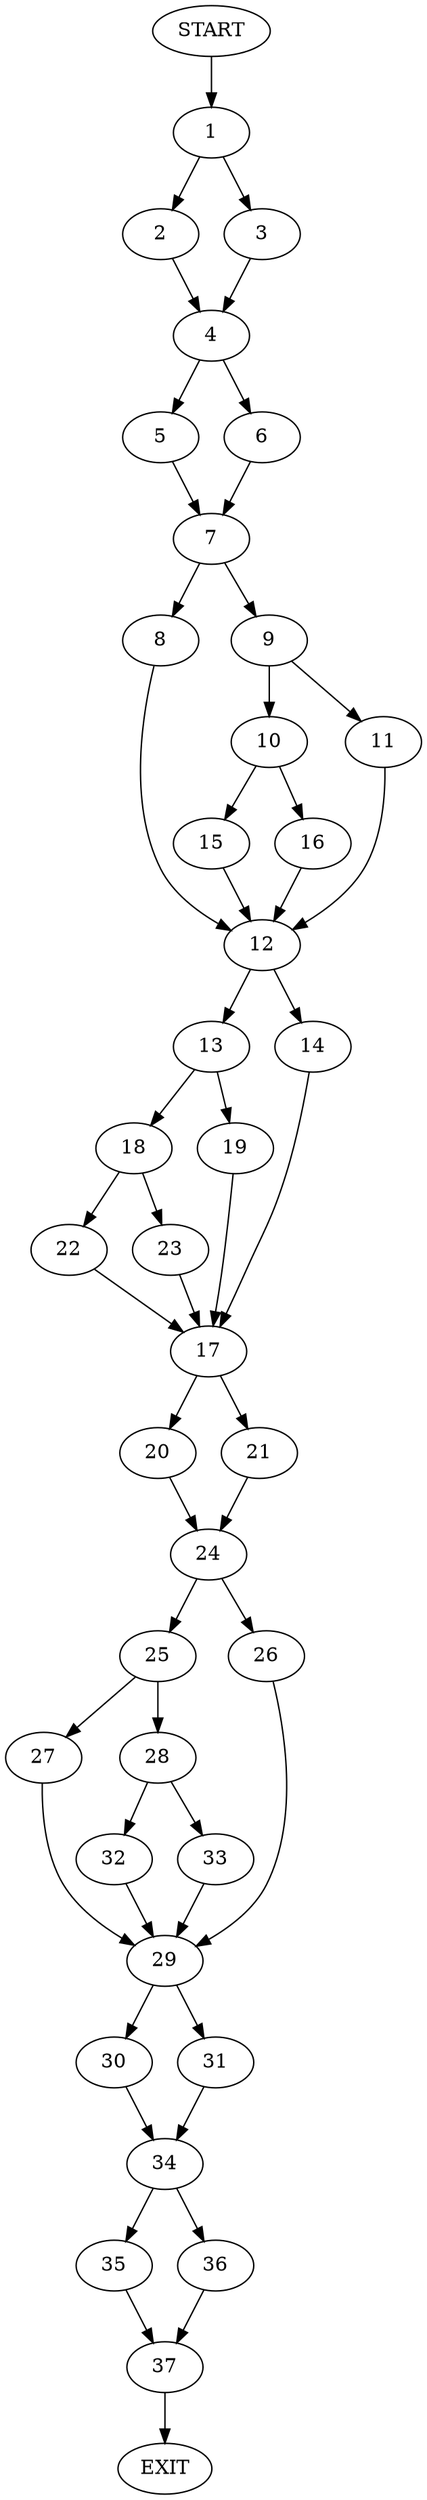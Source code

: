 digraph {
0 [label="START"]
38 [label="EXIT"]
0 -> 1
1 -> 2
1 -> 3
2 -> 4
3 -> 4
4 -> 5
4 -> 6
5 -> 7
6 -> 7
7 -> 8
7 -> 9
9 -> 10
9 -> 11
8 -> 12
12 -> 13
12 -> 14
10 -> 15
10 -> 16
11 -> 12
16 -> 12
15 -> 12
14 -> 17
13 -> 18
13 -> 19
17 -> 20
17 -> 21
18 -> 22
18 -> 23
19 -> 17
22 -> 17
23 -> 17
20 -> 24
21 -> 24
24 -> 25
24 -> 26
25 -> 27
25 -> 28
26 -> 29
29 -> 30
29 -> 31
28 -> 32
28 -> 33
27 -> 29
32 -> 29
33 -> 29
30 -> 34
31 -> 34
34 -> 35
34 -> 36
36 -> 37
35 -> 37
37 -> 38
}

